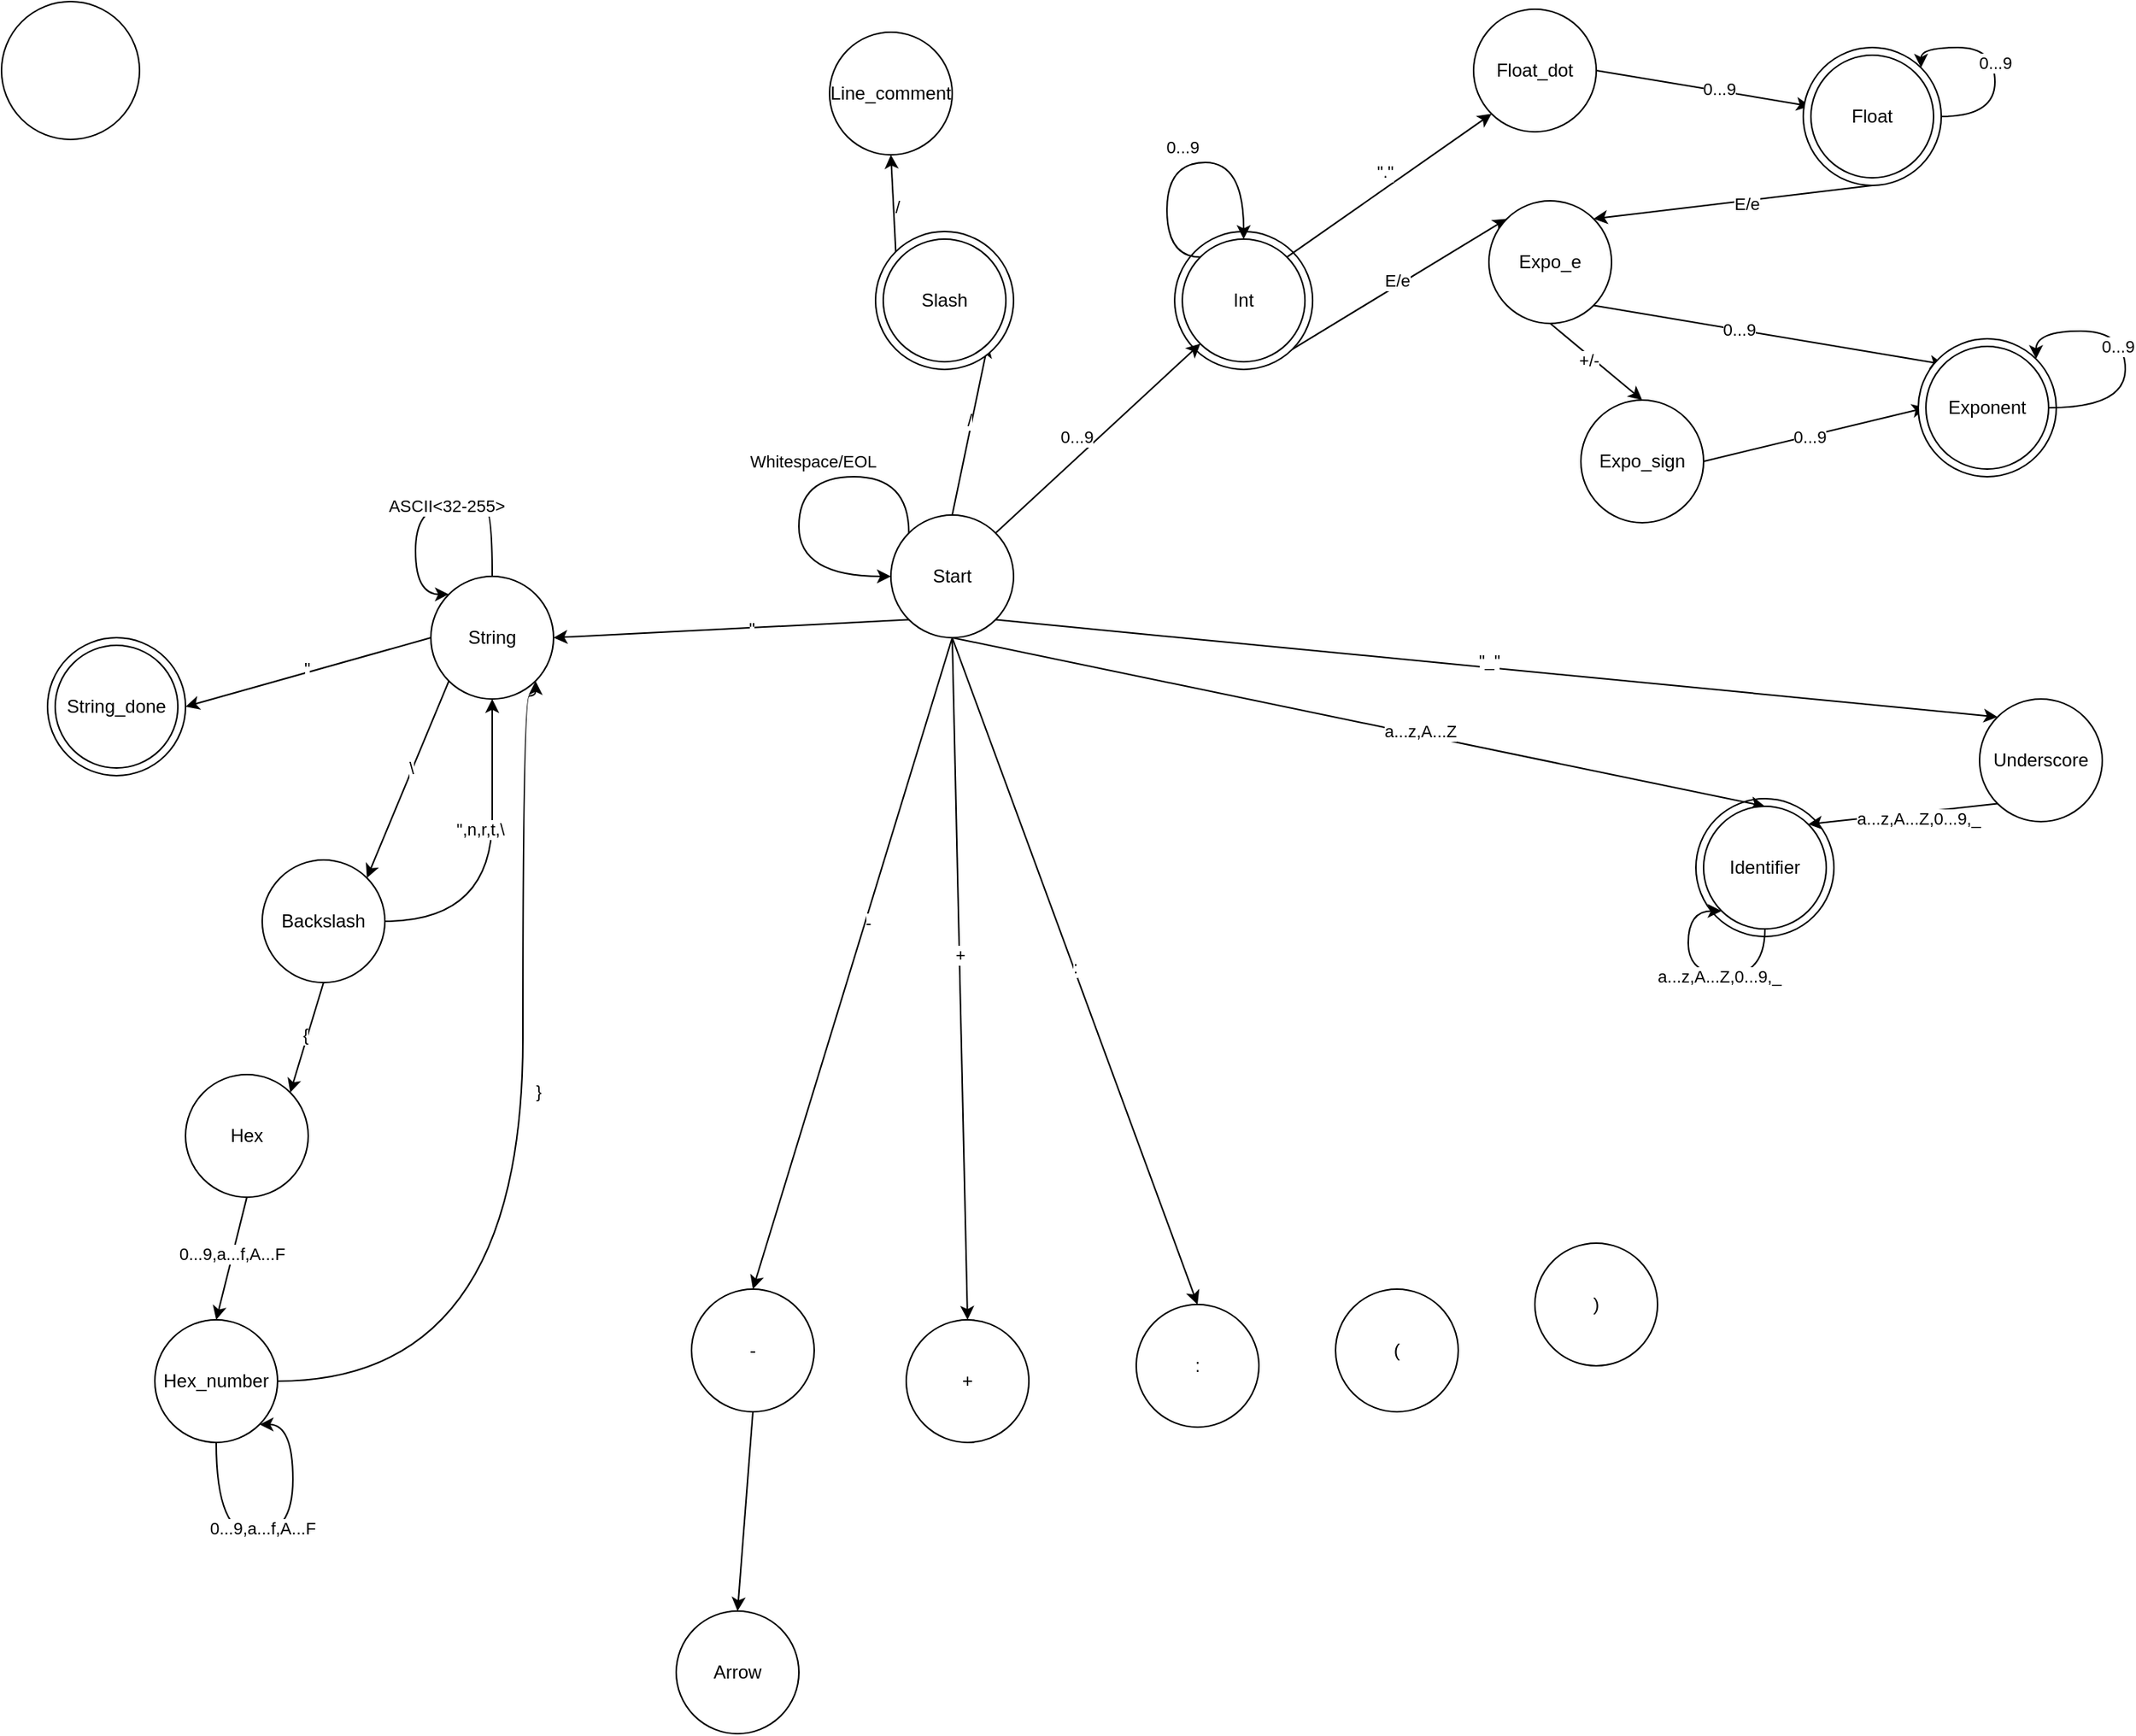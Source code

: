 <mxfile version="22.1.0" type="github">
  <diagram name="Page-1" id="58cdce13-f638-feb5-8d6f-7d28b1aa9fa0">
    <mxGraphModel dx="2609" dy="796" grid="1" gridSize="10" guides="1" tooltips="1" connect="1" arrows="1" fold="1" page="1" pageScale="1" pageWidth="1100" pageHeight="850" background="none" math="0" shadow="0">
      <root>
        <mxCell id="0" />
        <mxCell id="1" parent="0" />
        <mxCell id="TVU8WiVwyzAPrq7MWqk_-45" value="" style="ellipse;whiteSpace=wrap;html=1;" vertex="1" parent="1">
          <mxGeometry x="1035" y="530" width="90" height="90" as="geometry" />
        </mxCell>
        <mxCell id="TVU8WiVwyzAPrq7MWqk_-7" value="" style="ellipse;whiteSpace=wrap;html=1;" vertex="1" parent="1">
          <mxGeometry x="-70" y="10" width="90" height="90" as="geometry" />
        </mxCell>
        <mxCell id="TVU8WiVwyzAPrq7MWqk_-12" style="rounded=0;orthogonalLoop=1;jettySize=auto;html=1;exitX=1;exitY=1;exitDx=0;exitDy=0;entryX=0;entryY=0;entryDx=0;entryDy=0;" edge="1" parent="1" source="jqPWbYdJGxuGW5hHQSQh-19" target="TVU8WiVwyzAPrq7MWqk_-4">
          <mxGeometry relative="1" as="geometry" />
        </mxCell>
        <mxCell id="TVU8WiVwyzAPrq7MWqk_-13" value="E/e" style="edgeLabel;html=1;align=center;verticalAlign=middle;resizable=0;points=[];" vertex="1" connectable="0" parent="TVU8WiVwyzAPrq7MWqk_-12">
          <mxGeometry x="-0.013" y="3" relative="1" as="geometry">
            <mxPoint as="offset" />
          </mxGeometry>
        </mxCell>
        <mxCell id="jqPWbYdJGxuGW5hHQSQh-19" value="" style="ellipse;whiteSpace=wrap;html=1;" parent="1" vertex="1">
          <mxGeometry x="695.05" y="160" width="90" height="90" as="geometry" />
        </mxCell>
        <mxCell id="jqPWbYdJGxuGW5hHQSQh-5" style="rounded=0;orthogonalLoop=1;jettySize=auto;html=1;exitX=1;exitY=0;exitDx=0;exitDy=0;entryX=0;entryY=1;entryDx=0;entryDy=0;" parent="1" source="jqPWbYdJGxuGW5hHQSQh-1" target="jqPWbYdJGxuGW5hHQSQh-2" edge="1">
          <mxGeometry relative="1" as="geometry" />
        </mxCell>
        <mxCell id="jqPWbYdJGxuGW5hHQSQh-9" value="0...9" style="edgeLabel;html=1;align=center;verticalAlign=middle;resizable=0;points=[];" parent="jqPWbYdJGxuGW5hHQSQh-5" vertex="1" connectable="0">
          <mxGeometry x="0.003" y="2" relative="1" as="geometry">
            <mxPoint x="-13" as="offset" />
          </mxGeometry>
        </mxCell>
        <mxCell id="TVU8WiVwyzAPrq7MWqk_-24" style="rounded=0;orthogonalLoop=1;jettySize=auto;html=1;exitX=0.5;exitY=1;exitDx=0;exitDy=0;entryX=0.5;entryY=0;entryDx=0;entryDy=0;" edge="1" parent="1" source="jqPWbYdJGxuGW5hHQSQh-1" target="TVU8WiVwyzAPrq7MWqk_-23">
          <mxGeometry relative="1" as="geometry" />
        </mxCell>
        <mxCell id="TVU8WiVwyzAPrq7MWqk_-25" value="a...z,A...Z" style="edgeLabel;html=1;align=center;verticalAlign=middle;resizable=0;points=[];" vertex="1" connectable="0" parent="TVU8WiVwyzAPrq7MWqk_-24">
          <mxGeometry x="0.148" y="2" relative="1" as="geometry">
            <mxPoint as="offset" />
          </mxGeometry>
        </mxCell>
        <mxCell id="TVU8WiVwyzAPrq7MWqk_-27" style="rounded=0;orthogonalLoop=1;jettySize=auto;html=1;exitX=1;exitY=1;exitDx=0;exitDy=0;entryX=0;entryY=0;entryDx=0;entryDy=0;" edge="1" parent="1" source="jqPWbYdJGxuGW5hHQSQh-1" target="TVU8WiVwyzAPrq7MWqk_-26">
          <mxGeometry relative="1" as="geometry" />
        </mxCell>
        <mxCell id="TVU8WiVwyzAPrq7MWqk_-28" value="&quot;_&quot;" style="edgeLabel;html=1;align=center;verticalAlign=middle;resizable=0;points=[];" vertex="1" connectable="0" parent="TVU8WiVwyzAPrq7MWqk_-27">
          <mxGeometry x="-0.018" y="5" relative="1" as="geometry">
            <mxPoint as="offset" />
          </mxGeometry>
        </mxCell>
        <mxCell id="TVU8WiVwyzAPrq7MWqk_-38" style="rounded=0;orthogonalLoop=1;jettySize=auto;html=1;exitX=0;exitY=1;exitDx=0;exitDy=0;entryX=1;entryY=0.5;entryDx=0;entryDy=0;" edge="1" parent="1" source="jqPWbYdJGxuGW5hHQSQh-1" target="TVU8WiVwyzAPrq7MWqk_-37">
          <mxGeometry relative="1" as="geometry" />
        </mxCell>
        <mxCell id="TVU8WiVwyzAPrq7MWqk_-40" value="&quot;" style="edgeLabel;html=1;align=center;verticalAlign=middle;resizable=0;points=[];" vertex="1" connectable="0" parent="TVU8WiVwyzAPrq7MWqk_-38">
          <mxGeometry x="-0.11" relative="1" as="geometry">
            <mxPoint as="offset" />
          </mxGeometry>
        </mxCell>
        <mxCell id="TVU8WiVwyzAPrq7MWqk_-80" style="rounded=0;orthogonalLoop=1;jettySize=auto;html=1;exitX=0.5;exitY=0;exitDx=0;exitDy=0;entryX=1;entryY=1;entryDx=0;entryDy=0;" edge="1" parent="1" source="jqPWbYdJGxuGW5hHQSQh-1" target="TVU8WiVwyzAPrq7MWqk_-77">
          <mxGeometry relative="1" as="geometry" />
        </mxCell>
        <mxCell id="TVU8WiVwyzAPrq7MWqk_-81" value="/" style="edgeLabel;html=1;align=center;verticalAlign=middle;resizable=0;points=[];" vertex="1" connectable="0" parent="TVU8WiVwyzAPrq7MWqk_-80">
          <mxGeometry x="0.113" y="2" relative="1" as="geometry">
            <mxPoint as="offset" />
          </mxGeometry>
        </mxCell>
        <mxCell id="TVU8WiVwyzAPrq7MWqk_-97" style="rounded=0;orthogonalLoop=1;jettySize=auto;html=1;exitX=0.5;exitY=1;exitDx=0;exitDy=0;entryX=0.5;entryY=0;entryDx=0;entryDy=0;" edge="1" parent="1" source="jqPWbYdJGxuGW5hHQSQh-1" target="TVU8WiVwyzAPrq7MWqk_-92">
          <mxGeometry relative="1" as="geometry" />
        </mxCell>
        <mxCell id="TVU8WiVwyzAPrq7MWqk_-98" value="-" style="edgeLabel;html=1;align=center;verticalAlign=middle;resizable=0;points=[];" vertex="1" connectable="0" parent="TVU8WiVwyzAPrq7MWqk_-97">
          <mxGeometry x="-0.126" y="2" relative="1" as="geometry">
            <mxPoint as="offset" />
          </mxGeometry>
        </mxCell>
        <mxCell id="TVU8WiVwyzAPrq7MWqk_-99" style="rounded=0;orthogonalLoop=1;jettySize=auto;html=1;exitX=0.5;exitY=1;exitDx=0;exitDy=0;entryX=0.5;entryY=0;entryDx=0;entryDy=0;" edge="1" parent="1" source="jqPWbYdJGxuGW5hHQSQh-1" target="TVU8WiVwyzAPrq7MWqk_-93">
          <mxGeometry relative="1" as="geometry" />
        </mxCell>
        <mxCell id="TVU8WiVwyzAPrq7MWqk_-100" value="+" style="edgeLabel;html=1;align=center;verticalAlign=middle;resizable=0;points=[];" vertex="1" connectable="0" parent="TVU8WiVwyzAPrq7MWqk_-99">
          <mxGeometry x="-0.072" relative="1" as="geometry">
            <mxPoint as="offset" />
          </mxGeometry>
        </mxCell>
        <mxCell id="TVU8WiVwyzAPrq7MWqk_-101" style="rounded=0;orthogonalLoop=1;jettySize=auto;html=1;exitX=0.5;exitY=1;exitDx=0;exitDy=0;entryX=0.5;entryY=0;entryDx=0;entryDy=0;" edge="1" parent="1" source="jqPWbYdJGxuGW5hHQSQh-1" target="TVU8WiVwyzAPrq7MWqk_-88">
          <mxGeometry relative="1" as="geometry" />
        </mxCell>
        <mxCell id="TVU8WiVwyzAPrq7MWqk_-102" value=":" style="edgeLabel;html=1;align=center;verticalAlign=middle;resizable=0;points=[];" vertex="1" connectable="0" parent="TVU8WiVwyzAPrq7MWqk_-101">
          <mxGeometry x="-0.081" y="-3" relative="1" as="geometry">
            <mxPoint x="9" y="14" as="offset" />
          </mxGeometry>
        </mxCell>
        <mxCell id="jqPWbYdJGxuGW5hHQSQh-1" value="Start" style="ellipse;whiteSpace=wrap;html=1;aspect=fixed;" parent="1" vertex="1">
          <mxGeometry x="510" y="345" width="80" height="80" as="geometry" />
        </mxCell>
        <mxCell id="jqPWbYdJGxuGW5hHQSQh-6" style="rounded=0;orthogonalLoop=1;jettySize=auto;html=1;exitX=1;exitY=0;exitDx=0;exitDy=0;entryX=0;entryY=1;entryDx=0;entryDy=0;" parent="1" source="jqPWbYdJGxuGW5hHQSQh-2" target="jqPWbYdJGxuGW5hHQSQh-3" edge="1">
          <mxGeometry relative="1" as="geometry" />
        </mxCell>
        <mxCell id="jqPWbYdJGxuGW5hHQSQh-10" value="&quot;.&quot;" style="edgeLabel;html=1;align=center;verticalAlign=middle;resizable=0;points=[];" parent="jqPWbYdJGxuGW5hHQSQh-6" vertex="1" connectable="0">
          <mxGeometry x="-0.057" relative="1" as="geometry">
            <mxPoint y="-12" as="offset" />
          </mxGeometry>
        </mxCell>
        <mxCell id="jqPWbYdJGxuGW5hHQSQh-2" value="Int" style="ellipse;whiteSpace=wrap;html=1;aspect=fixed;" parent="1" vertex="1">
          <mxGeometry x="700.05" y="165" width="80" height="80" as="geometry" />
        </mxCell>
        <mxCell id="jqPWbYdJGxuGW5hHQSQh-7" style="rounded=0;orthogonalLoop=1;jettySize=auto;html=1;exitX=1;exitY=0.5;exitDx=0;exitDy=0;" parent="1" source="jqPWbYdJGxuGW5hHQSQh-3" target="jqPWbYdJGxuGW5hHQSQh-4" edge="1">
          <mxGeometry relative="1" as="geometry" />
        </mxCell>
        <mxCell id="jqPWbYdJGxuGW5hHQSQh-11" value="0...9" style="edgeLabel;html=1;align=center;verticalAlign=middle;resizable=0;points=[];" parent="jqPWbYdJGxuGW5hHQSQh-7" vertex="1" connectable="0">
          <mxGeometry x="0.144" y="2" relative="1" as="geometry">
            <mxPoint as="offset" />
          </mxGeometry>
        </mxCell>
        <mxCell id="jqPWbYdJGxuGW5hHQSQh-3" value="Float_dot" style="ellipse;whiteSpace=wrap;html=1;aspect=fixed;" parent="1" vertex="1">
          <mxGeometry x="890" y="15" width="80" height="80" as="geometry" />
        </mxCell>
        <mxCell id="jqPWbYdJGxuGW5hHQSQh-12" style="edgeStyle=orthogonalEdgeStyle;rounded=0;orthogonalLoop=1;jettySize=auto;html=1;exitX=0;exitY=0;exitDx=0;exitDy=0;entryX=0.5;entryY=0;entryDx=0;entryDy=0;curved=1;" parent="1" source="jqPWbYdJGxuGW5hHQSQh-2" target="jqPWbYdJGxuGW5hHQSQh-2" edge="1">
          <mxGeometry relative="1" as="geometry">
            <Array as="points">
              <mxPoint x="690.05" y="177" />
              <mxPoint x="690.05" y="115" />
              <mxPoint x="740.05" y="115" />
            </Array>
          </mxGeometry>
        </mxCell>
        <mxCell id="jqPWbYdJGxuGW5hHQSQh-13" value="0...9" style="edgeLabel;html=1;align=center;verticalAlign=middle;resizable=0;points=[];" parent="jqPWbYdJGxuGW5hHQSQh-12" vertex="1" connectable="0">
          <mxGeometry x="0.04" y="-4" relative="1" as="geometry">
            <mxPoint x="-2" y="-14" as="offset" />
          </mxGeometry>
        </mxCell>
        <mxCell id="jqPWbYdJGxuGW5hHQSQh-17" value="" style="group" parent="1" vertex="1" connectable="0">
          <mxGeometry x="1105" y="40" width="90" height="90" as="geometry" />
        </mxCell>
        <mxCell id="jqPWbYdJGxuGW5hHQSQh-14" value="" style="ellipse;whiteSpace=wrap;html=1;" parent="jqPWbYdJGxuGW5hHQSQh-17" vertex="1">
          <mxGeometry width="90" height="90" as="geometry" />
        </mxCell>
        <mxCell id="jqPWbYdJGxuGW5hHQSQh-4" value="Float" style="ellipse;whiteSpace=wrap;html=1;aspect=fixed;fillStyle=auto;strokeColor=default;gradientColor=none;strokeWidth=1;perimeterSpacing=1;shadow=0;" parent="jqPWbYdJGxuGW5hHQSQh-17" vertex="1">
          <mxGeometry x="5" y="5" width="80" height="80" as="geometry" />
        </mxCell>
        <mxCell id="TVU8WiVwyzAPrq7MWqk_-87" value="0...9" style="edgeStyle=orthogonalEdgeStyle;rounded=0;orthogonalLoop=1;jettySize=auto;html=1;exitX=1;exitY=0.5;exitDx=0;exitDy=0;entryX=1;entryY=0;entryDx=0;entryDy=0;curved=1;" edge="1" parent="jqPWbYdJGxuGW5hHQSQh-17" source="jqPWbYdJGxuGW5hHQSQh-14" target="jqPWbYdJGxuGW5hHQSQh-14">
          <mxGeometry relative="1" as="geometry">
            <Array as="points">
              <mxPoint x="125" y="45" />
              <mxPoint x="125" />
              <mxPoint x="77" />
            </Array>
          </mxGeometry>
        </mxCell>
        <mxCell id="TVU8WiVwyzAPrq7MWqk_-14" style="rounded=0;orthogonalLoop=1;jettySize=auto;html=1;exitX=0.5;exitY=1;exitDx=0;exitDy=0;entryX=0.5;entryY=0;entryDx=0;entryDy=0;" edge="1" parent="1" source="TVU8WiVwyzAPrq7MWqk_-4" target="TVU8WiVwyzAPrq7MWqk_-5">
          <mxGeometry relative="1" as="geometry" />
        </mxCell>
        <mxCell id="TVU8WiVwyzAPrq7MWqk_-15" value="+/-" style="edgeLabel;html=1;align=center;verticalAlign=middle;resizable=0;points=[];" vertex="1" connectable="0" parent="TVU8WiVwyzAPrq7MWqk_-14">
          <mxGeometry x="-0.132" y="-2" relative="1" as="geometry">
            <mxPoint as="offset" />
          </mxGeometry>
        </mxCell>
        <mxCell id="TVU8WiVwyzAPrq7MWqk_-18" style="rounded=0;orthogonalLoop=1;jettySize=auto;html=1;exitX=1;exitY=1;exitDx=0;exitDy=0;entryX=0;entryY=0;entryDx=0;entryDy=0;" edge="1" parent="1" source="TVU8WiVwyzAPrq7MWqk_-4" target="TVU8WiVwyzAPrq7MWqk_-6">
          <mxGeometry relative="1" as="geometry" />
        </mxCell>
        <mxCell id="TVU8WiVwyzAPrq7MWqk_-20" value="0...9" style="edgeLabel;html=1;align=center;verticalAlign=middle;resizable=0;points=[];" vertex="1" connectable="0" parent="TVU8WiVwyzAPrq7MWqk_-18">
          <mxGeometry x="-0.173" relative="1" as="geometry">
            <mxPoint as="offset" />
          </mxGeometry>
        </mxCell>
        <mxCell id="TVU8WiVwyzAPrq7MWqk_-4" value="Expo_e" style="ellipse;whiteSpace=wrap;html=1;" vertex="1" parent="1">
          <mxGeometry x="900" y="140" width="80" height="80" as="geometry" />
        </mxCell>
        <mxCell id="TVU8WiVwyzAPrq7MWqk_-16" style="rounded=0;orthogonalLoop=1;jettySize=auto;html=1;exitX=1;exitY=0.5;exitDx=0;exitDy=0;entryX=0;entryY=0.5;entryDx=0;entryDy=0;" edge="1" parent="1" source="TVU8WiVwyzAPrq7MWqk_-5" target="TVU8WiVwyzAPrq7MWqk_-6">
          <mxGeometry relative="1" as="geometry" />
        </mxCell>
        <mxCell id="TVU8WiVwyzAPrq7MWqk_-17" value="0...9" style="edgeLabel;html=1;align=center;verticalAlign=middle;resizable=0;points=[];" vertex="1" connectable="0" parent="TVU8WiVwyzAPrq7MWqk_-16">
          <mxGeometry x="-0.057" relative="1" as="geometry">
            <mxPoint as="offset" />
          </mxGeometry>
        </mxCell>
        <mxCell id="TVU8WiVwyzAPrq7MWqk_-5" value="Expo_sign" style="ellipse;whiteSpace=wrap;html=1;" vertex="1" parent="1">
          <mxGeometry x="960" y="270" width="80" height="80" as="geometry" />
        </mxCell>
        <mxCell id="TVU8WiVwyzAPrq7MWqk_-21" style="edgeStyle=orthogonalEdgeStyle;rounded=0;orthogonalLoop=1;jettySize=auto;html=1;exitX=0;exitY=0;exitDx=0;exitDy=0;entryX=0;entryY=0.5;entryDx=0;entryDy=0;curved=1;" edge="1" parent="1" source="jqPWbYdJGxuGW5hHQSQh-1" target="jqPWbYdJGxuGW5hHQSQh-1">
          <mxGeometry relative="1" as="geometry">
            <Array as="points">
              <mxPoint x="522" y="320" />
              <mxPoint x="450" y="320" />
              <mxPoint x="450" y="385" />
            </Array>
          </mxGeometry>
        </mxCell>
        <mxCell id="TVU8WiVwyzAPrq7MWqk_-22" value="Whitespace/EOL" style="edgeLabel;html=1;align=center;verticalAlign=middle;resizable=0;points=[];" vertex="1" connectable="0" parent="TVU8WiVwyzAPrq7MWqk_-21">
          <mxGeometry x="-0.148" y="5" relative="1" as="geometry">
            <mxPoint y="-15" as="offset" />
          </mxGeometry>
        </mxCell>
        <mxCell id="TVU8WiVwyzAPrq7MWqk_-23" value="Identifier" style="ellipse;whiteSpace=wrap;html=1;" vertex="1" parent="1">
          <mxGeometry x="1040" y="535" width="80" height="80" as="geometry" />
        </mxCell>
        <mxCell id="TVU8WiVwyzAPrq7MWqk_-30" style="rounded=0;orthogonalLoop=1;jettySize=auto;html=1;exitX=0;exitY=1;exitDx=0;exitDy=0;entryX=1;entryY=0;entryDx=0;entryDy=0;" edge="1" parent="1" source="TVU8WiVwyzAPrq7MWqk_-26" target="TVU8WiVwyzAPrq7MWqk_-23">
          <mxGeometry relative="1" as="geometry" />
        </mxCell>
        <mxCell id="TVU8WiVwyzAPrq7MWqk_-31" value="a...z,A...Z,0...9,_" style="edgeLabel;html=1;align=center;verticalAlign=middle;resizable=0;points=[];" vertex="1" connectable="0" parent="TVU8WiVwyzAPrq7MWqk_-30">
          <mxGeometry x="-0.181" y="-1" relative="1" as="geometry">
            <mxPoint x="-1" y="5" as="offset" />
          </mxGeometry>
        </mxCell>
        <mxCell id="TVU8WiVwyzAPrq7MWqk_-26" value="Underscore" style="ellipse;whiteSpace=wrap;html=1;" vertex="1" parent="1">
          <mxGeometry x="1220" y="465" width="80" height="80" as="geometry" />
        </mxCell>
        <mxCell id="TVU8WiVwyzAPrq7MWqk_-32" style="edgeStyle=orthogonalEdgeStyle;rounded=0;orthogonalLoop=1;jettySize=auto;html=1;exitX=0.5;exitY=1;exitDx=0;exitDy=0;entryX=0;entryY=1;entryDx=0;entryDy=0;curved=1;" edge="1" parent="1" source="TVU8WiVwyzAPrq7MWqk_-23" target="TVU8WiVwyzAPrq7MWqk_-23">
          <mxGeometry relative="1" as="geometry">
            <Array as="points">
              <mxPoint x="1080" y="645" />
              <mxPoint x="1030" y="645" />
              <mxPoint x="1030" y="603" />
            </Array>
          </mxGeometry>
        </mxCell>
        <mxCell id="TVU8WiVwyzAPrq7MWqk_-33" value="a...z,A...Z,0...9,_" style="edgeLabel;html=1;align=center;verticalAlign=middle;resizable=0;points=[];" vertex="1" connectable="0" parent="TVU8WiVwyzAPrq7MWqk_-32">
          <mxGeometry x="-0.093" y="1" relative="1" as="geometry">
            <mxPoint x="5" as="offset" />
          </mxGeometry>
        </mxCell>
        <mxCell id="TVU8WiVwyzAPrq7MWqk_-34" style="rounded=0;orthogonalLoop=1;jettySize=auto;html=1;exitX=0.5;exitY=1;exitDx=0;exitDy=0;entryX=1;entryY=0;entryDx=0;entryDy=0;" edge="1" parent="1" source="jqPWbYdJGxuGW5hHQSQh-14" target="TVU8WiVwyzAPrq7MWqk_-4">
          <mxGeometry relative="1" as="geometry" />
        </mxCell>
        <mxCell id="TVU8WiVwyzAPrq7MWqk_-36" value="E/e" style="edgeLabel;html=1;align=center;verticalAlign=middle;resizable=0;points=[];" vertex="1" connectable="0" parent="TVU8WiVwyzAPrq7MWqk_-34">
          <mxGeometry x="-0.088" y="2" relative="1" as="geometry">
            <mxPoint as="offset" />
          </mxGeometry>
        </mxCell>
        <mxCell id="TVU8WiVwyzAPrq7MWqk_-48" style="rounded=0;orthogonalLoop=1;jettySize=auto;html=1;exitX=0;exitY=0.5;exitDx=0;exitDy=0;entryX=1;entryY=0.5;entryDx=0;entryDy=0;" edge="1" parent="1" source="TVU8WiVwyzAPrq7MWqk_-37" target="TVU8WiVwyzAPrq7MWqk_-42">
          <mxGeometry relative="1" as="geometry" />
        </mxCell>
        <mxCell id="TVU8WiVwyzAPrq7MWqk_-49" value="&quot;" style="edgeLabel;html=1;align=center;verticalAlign=middle;resizable=0;points=[];" vertex="1" connectable="0" parent="TVU8WiVwyzAPrq7MWqk_-48">
          <mxGeometry x="0.002" y="-2" relative="1" as="geometry">
            <mxPoint y="-1" as="offset" />
          </mxGeometry>
        </mxCell>
        <mxCell id="TVU8WiVwyzAPrq7MWqk_-53" style="rounded=0;orthogonalLoop=1;jettySize=auto;html=1;exitX=0.5;exitY=0;exitDx=0;exitDy=0;entryX=0;entryY=0;entryDx=0;entryDy=0;edgeStyle=orthogonalEdgeStyle;curved=1;" edge="1" parent="1" source="TVU8WiVwyzAPrq7MWqk_-37" target="TVU8WiVwyzAPrq7MWqk_-37">
          <mxGeometry relative="1" as="geometry">
            <mxPoint x="178.284" y="308.284" as="targetPoint" />
            <Array as="points">
              <mxPoint x="240" y="340" />
              <mxPoint x="200" y="340" />
              <mxPoint x="200" y="407" />
            </Array>
          </mxGeometry>
        </mxCell>
        <mxCell id="TVU8WiVwyzAPrq7MWqk_-55" value="ASCII&amp;lt;32-255&amp;gt;" style="edgeLabel;html=1;align=center;verticalAlign=middle;resizable=0;points=[];" vertex="1" connectable="0" parent="TVU8WiVwyzAPrq7MWqk_-53">
          <mxGeometry x="0.038" y="-1" relative="1" as="geometry">
            <mxPoint x="15" as="offset" />
          </mxGeometry>
        </mxCell>
        <mxCell id="TVU8WiVwyzAPrq7MWqk_-57" style="rounded=0;orthogonalLoop=1;jettySize=auto;html=1;exitX=0;exitY=1;exitDx=0;exitDy=0;entryX=1;entryY=0;entryDx=0;entryDy=0;" edge="1" parent="1" source="TVU8WiVwyzAPrq7MWqk_-37" target="TVU8WiVwyzAPrq7MWqk_-56">
          <mxGeometry relative="1" as="geometry" />
        </mxCell>
        <mxCell id="TVU8WiVwyzAPrq7MWqk_-58" value="\" style="edgeLabel;html=1;align=center;verticalAlign=middle;resizable=0;points=[];" vertex="1" connectable="0" parent="TVU8WiVwyzAPrq7MWqk_-57">
          <mxGeometry x="0.064" y="3" relative="1" as="geometry">
            <mxPoint x="1" y="-13" as="offset" />
          </mxGeometry>
        </mxCell>
        <mxCell id="TVU8WiVwyzAPrq7MWqk_-37" value="String" style="ellipse;whiteSpace=wrap;html=1;" vertex="1" parent="1">
          <mxGeometry x="210" y="385" width="80" height="80" as="geometry" />
        </mxCell>
        <mxCell id="TVU8WiVwyzAPrq7MWqk_-43" value="" style="group" vertex="1" connectable="0" parent="1">
          <mxGeometry x="-40" y="425" width="90" height="90" as="geometry" />
        </mxCell>
        <mxCell id="TVU8WiVwyzAPrq7MWqk_-42" value="" style="ellipse;whiteSpace=wrap;html=1;" vertex="1" parent="TVU8WiVwyzAPrq7MWqk_-43">
          <mxGeometry width="90" height="90" as="geometry" />
        </mxCell>
        <mxCell id="TVU8WiVwyzAPrq7MWqk_-41" value="String_done" style="ellipse;whiteSpace=wrap;html=1;" vertex="1" parent="TVU8WiVwyzAPrq7MWqk_-43">
          <mxGeometry x="5" y="5" width="80" height="80" as="geometry" />
        </mxCell>
        <mxCell id="TVU8WiVwyzAPrq7MWqk_-44" value="" style="group" vertex="1" connectable="0" parent="1">
          <mxGeometry x="1180" y="230" width="90" height="90" as="geometry" />
        </mxCell>
        <mxCell id="TVU8WiVwyzAPrq7MWqk_-11" value="" style="ellipse;whiteSpace=wrap;html=1;" vertex="1" parent="TVU8WiVwyzAPrq7MWqk_-44">
          <mxGeometry width="90" height="90" as="geometry" />
        </mxCell>
        <mxCell id="TVU8WiVwyzAPrq7MWqk_-85" style="edgeStyle=orthogonalEdgeStyle;rounded=0;orthogonalLoop=1;jettySize=auto;html=1;exitX=1;exitY=0.5;exitDx=0;exitDy=0;entryX=1;entryY=0;entryDx=0;entryDy=0;curved=1;" edge="1" parent="TVU8WiVwyzAPrq7MWqk_-44" source="TVU8WiVwyzAPrq7MWqk_-6" target="TVU8WiVwyzAPrq7MWqk_-11">
          <mxGeometry relative="1" as="geometry">
            <Array as="points">
              <mxPoint x="135" y="45" />
              <mxPoint x="135" y="-5" />
              <mxPoint x="77" y="-5" />
            </Array>
          </mxGeometry>
        </mxCell>
        <mxCell id="TVU8WiVwyzAPrq7MWqk_-86" value="0...9" style="edgeLabel;html=1;align=center;verticalAlign=middle;resizable=0;points=[];" vertex="1" connectable="0" parent="TVU8WiVwyzAPrq7MWqk_-85">
          <mxGeometry x="0.023" y="5" relative="1" as="geometry">
            <mxPoint as="offset" />
          </mxGeometry>
        </mxCell>
        <mxCell id="TVU8WiVwyzAPrq7MWqk_-6" value="Exponent" style="ellipse;whiteSpace=wrap;html=1;" vertex="1" parent="TVU8WiVwyzAPrq7MWqk_-44">
          <mxGeometry x="5" y="5" width="80" height="80" as="geometry" />
        </mxCell>
        <mxCell id="TVU8WiVwyzAPrq7MWqk_-59" style="rounded=0;orthogonalLoop=1;jettySize=auto;html=1;exitX=1;exitY=0.5;exitDx=0;exitDy=0;entryX=0.5;entryY=1;entryDx=0;entryDy=0;edgeStyle=orthogonalEdgeStyle;curved=1;" edge="1" parent="1" source="TVU8WiVwyzAPrq7MWqk_-56" target="TVU8WiVwyzAPrq7MWqk_-37">
          <mxGeometry relative="1" as="geometry">
            <Array as="points">
              <mxPoint x="250" y="610" />
              <mxPoint x="250" y="475" />
            </Array>
          </mxGeometry>
        </mxCell>
        <mxCell id="TVU8WiVwyzAPrq7MWqk_-60" value="&quot;,n,r,t,\" style="edgeLabel;html=1;align=center;verticalAlign=middle;resizable=0;points=[];" vertex="1" connectable="0" parent="TVU8WiVwyzAPrq7MWqk_-59">
          <mxGeometry x="0.214" y="8" relative="1" as="geometry">
            <mxPoint as="offset" />
          </mxGeometry>
        </mxCell>
        <mxCell id="TVU8WiVwyzAPrq7MWqk_-62" style="rounded=0;orthogonalLoop=1;jettySize=auto;html=1;exitX=0.5;exitY=1;exitDx=0;exitDy=0;entryX=1;entryY=0;entryDx=0;entryDy=0;" edge="1" parent="1" source="TVU8WiVwyzAPrq7MWqk_-56" target="TVU8WiVwyzAPrq7MWqk_-61">
          <mxGeometry relative="1" as="geometry" />
        </mxCell>
        <mxCell id="TVU8WiVwyzAPrq7MWqk_-63" value="{" style="edgeLabel;html=1;align=center;verticalAlign=middle;resizable=0;points=[];" vertex="1" connectable="0" parent="TVU8WiVwyzAPrq7MWqk_-62">
          <mxGeometry x="-0.05" y="-2" relative="1" as="geometry">
            <mxPoint as="offset" />
          </mxGeometry>
        </mxCell>
        <mxCell id="TVU8WiVwyzAPrq7MWqk_-56" value="Backslash" style="ellipse;whiteSpace=wrap;html=1;" vertex="1" parent="1">
          <mxGeometry x="100" y="570" width="80" height="80" as="geometry" />
        </mxCell>
        <mxCell id="TVU8WiVwyzAPrq7MWqk_-66" style="rounded=0;orthogonalLoop=1;jettySize=auto;html=1;exitX=0.5;exitY=1;exitDx=0;exitDy=0;entryX=0.5;entryY=0;entryDx=0;entryDy=0;" edge="1" parent="1" source="TVU8WiVwyzAPrq7MWqk_-61" target="TVU8WiVwyzAPrq7MWqk_-64">
          <mxGeometry relative="1" as="geometry" />
        </mxCell>
        <mxCell id="TVU8WiVwyzAPrq7MWqk_-68" value="0...9,a...f,A...F" style="edgeLabel;html=1;align=center;verticalAlign=middle;resizable=0;points=[];" vertex="1" connectable="0" parent="TVU8WiVwyzAPrq7MWqk_-66">
          <mxGeometry x="-0.073" y="-1" relative="1" as="geometry">
            <mxPoint as="offset" />
          </mxGeometry>
        </mxCell>
        <mxCell id="TVU8WiVwyzAPrq7MWqk_-61" value="Hex" style="ellipse;whiteSpace=wrap;html=1;" vertex="1" parent="1">
          <mxGeometry x="50" y="710" width="80" height="80" as="geometry" />
        </mxCell>
        <mxCell id="TVU8WiVwyzAPrq7MWqk_-75" style="edgeStyle=orthogonalEdgeStyle;rounded=0;orthogonalLoop=1;jettySize=auto;html=1;exitX=1;exitY=0.5;exitDx=0;exitDy=0;entryX=1;entryY=1;entryDx=0;entryDy=0;curved=1;" edge="1" parent="1" source="TVU8WiVwyzAPrq7MWqk_-64" target="TVU8WiVwyzAPrq7MWqk_-37">
          <mxGeometry relative="1" as="geometry">
            <Array as="points">
              <mxPoint x="270" y="910" />
              <mxPoint x="270" y="463" />
            </Array>
          </mxGeometry>
        </mxCell>
        <mxCell id="TVU8WiVwyzAPrq7MWqk_-76" value="}" style="edgeLabel;html=1;align=center;verticalAlign=middle;resizable=0;points=[];" vertex="1" connectable="0" parent="TVU8WiVwyzAPrq7MWqk_-75">
          <mxGeometry x="0.118" y="1" relative="1" as="geometry">
            <mxPoint x="11" as="offset" />
          </mxGeometry>
        </mxCell>
        <mxCell id="TVU8WiVwyzAPrq7MWqk_-64" value="Hex_number" style="ellipse;whiteSpace=wrap;html=1;" vertex="1" parent="1">
          <mxGeometry x="30" y="870" width="80" height="80" as="geometry" />
        </mxCell>
        <mxCell id="TVU8WiVwyzAPrq7MWqk_-73" style="edgeStyle=orthogonalEdgeStyle;rounded=0;orthogonalLoop=1;jettySize=auto;html=1;exitX=0.5;exitY=1;exitDx=0;exitDy=0;entryX=1;entryY=1;entryDx=0;entryDy=0;curved=1;" edge="1" parent="1" source="TVU8WiVwyzAPrq7MWqk_-64" target="TVU8WiVwyzAPrq7MWqk_-64">
          <mxGeometry relative="1" as="geometry">
            <Array as="points">
              <mxPoint x="70" y="1010" />
              <mxPoint x="120" y="1010" />
              <mxPoint x="120" y="938" />
            </Array>
          </mxGeometry>
        </mxCell>
        <mxCell id="TVU8WiVwyzAPrq7MWqk_-74" value="0...9,a...f,A...F" style="edgeLabel;html=1;align=center;verticalAlign=middle;resizable=0;points=[];" vertex="1" connectable="0" parent="TVU8WiVwyzAPrq7MWqk_-73">
          <mxGeometry x="0.244" y="3" relative="1" as="geometry">
            <mxPoint x="-17" y="12" as="offset" />
          </mxGeometry>
        </mxCell>
        <mxCell id="TVU8WiVwyzAPrq7MWqk_-79" value="" style="group" vertex="1" connectable="0" parent="1">
          <mxGeometry x="500" y="160" width="90" height="90" as="geometry" />
        </mxCell>
        <mxCell id="TVU8WiVwyzAPrq7MWqk_-78" value="" style="ellipse;whiteSpace=wrap;html=1;" vertex="1" parent="TVU8WiVwyzAPrq7MWqk_-79">
          <mxGeometry width="90" height="90" as="geometry" />
        </mxCell>
        <mxCell id="TVU8WiVwyzAPrq7MWqk_-77" value="Slash" style="ellipse;whiteSpace=wrap;html=1;" vertex="1" parent="TVU8WiVwyzAPrq7MWqk_-79">
          <mxGeometry x="5" y="5" width="80" height="80" as="geometry" />
        </mxCell>
        <mxCell id="TVU8WiVwyzAPrq7MWqk_-82" value="Line_comment" style="ellipse;whiteSpace=wrap;html=1;" vertex="1" parent="1">
          <mxGeometry x="470" y="30" width="80" height="80" as="geometry" />
        </mxCell>
        <mxCell id="TVU8WiVwyzAPrq7MWqk_-83" style="rounded=0;orthogonalLoop=1;jettySize=auto;html=1;exitX=0;exitY=0;exitDx=0;exitDy=0;entryX=0.5;entryY=1;entryDx=0;entryDy=0;" edge="1" parent="1" source="TVU8WiVwyzAPrq7MWqk_-78" target="TVU8WiVwyzAPrq7MWqk_-82">
          <mxGeometry relative="1" as="geometry" />
        </mxCell>
        <mxCell id="TVU8WiVwyzAPrq7MWqk_-84" value="/" style="edgeLabel;html=1;align=center;verticalAlign=middle;resizable=0;points=[];" vertex="1" connectable="0" parent="TVU8WiVwyzAPrq7MWqk_-83">
          <mxGeometry x="0.029" y="-3" relative="1" as="geometry">
            <mxPoint x="-1" y="3" as="offset" />
          </mxGeometry>
        </mxCell>
        <mxCell id="TVU8WiVwyzAPrq7MWqk_-88" value=":" style="ellipse;whiteSpace=wrap;html=1;" vertex="1" parent="1">
          <mxGeometry x="670" y="860" width="80" height="80" as="geometry" />
        </mxCell>
        <mxCell id="TVU8WiVwyzAPrq7MWqk_-89" value="(" style="ellipse;whiteSpace=wrap;html=1;" vertex="1" parent="1">
          <mxGeometry x="800" y="850" width="80" height="80" as="geometry" />
        </mxCell>
        <mxCell id="TVU8WiVwyzAPrq7MWqk_-91" value=")" style="ellipse;whiteSpace=wrap;html=1;" vertex="1" parent="1">
          <mxGeometry x="930" y="820" width="80" height="80" as="geometry" />
        </mxCell>
        <mxCell id="TVU8WiVwyzAPrq7MWqk_-96" style="rounded=0;orthogonalLoop=1;jettySize=auto;html=1;exitX=0.5;exitY=1;exitDx=0;exitDy=0;entryX=0.5;entryY=0;entryDx=0;entryDy=0;" edge="1" parent="1" source="TVU8WiVwyzAPrq7MWqk_-92" target="TVU8WiVwyzAPrq7MWqk_-95">
          <mxGeometry relative="1" as="geometry" />
        </mxCell>
        <mxCell id="TVU8WiVwyzAPrq7MWqk_-92" value="-" style="ellipse;whiteSpace=wrap;html=1;" vertex="1" parent="1">
          <mxGeometry x="380" y="850" width="80" height="80" as="geometry" />
        </mxCell>
        <mxCell id="TVU8WiVwyzAPrq7MWqk_-93" value="+" style="ellipse;whiteSpace=wrap;html=1;" vertex="1" parent="1">
          <mxGeometry x="520" y="870" width="80" height="80" as="geometry" />
        </mxCell>
        <mxCell id="TVU8WiVwyzAPrq7MWqk_-95" value="Arrow" style="ellipse;whiteSpace=wrap;html=1;" vertex="1" parent="1">
          <mxGeometry x="370" y="1060" width="80" height="80" as="geometry" />
        </mxCell>
      </root>
    </mxGraphModel>
  </diagram>
</mxfile>
